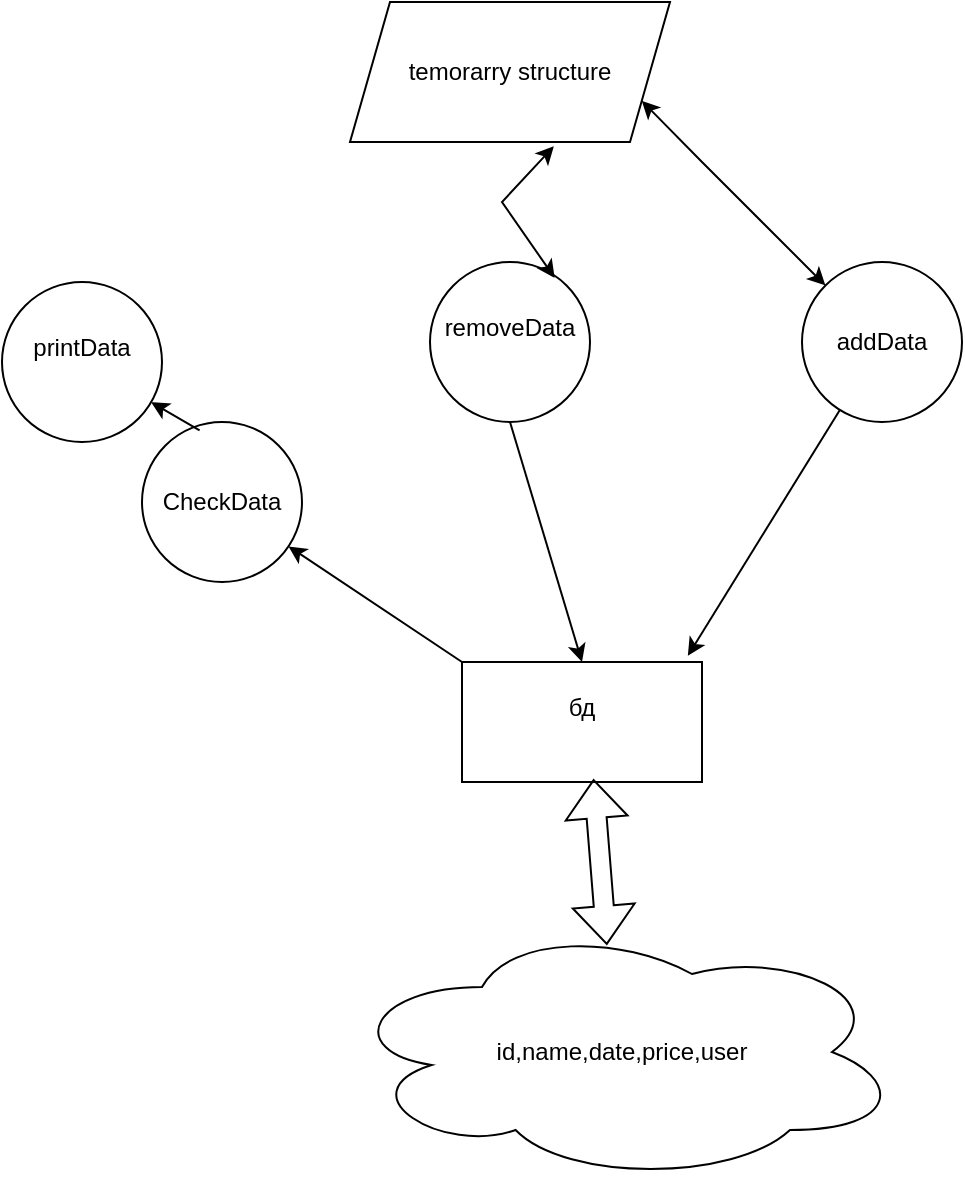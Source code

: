 <mxfile version="23.1.5" type="device">
  <diagram name="Страница — 1" id="QD8C7tTG6nm_mXGDPQDl">
    <mxGraphModel dx="2625" dy="2677" grid="1" gridSize="10" guides="1" tooltips="1" connect="1" arrows="1" fold="1" page="1" pageScale="1" pageWidth="827" pageHeight="1169" math="0" shadow="0">
      <root>
        <mxCell id="0" />
        <mxCell id="1" parent="0" />
        <mxCell id="a_Ar6M0wO6uLuycAa49J-1" value="бд&lt;div&gt;&lt;br/&gt;&lt;/div&gt;" style="rounded=0;whiteSpace=wrap;html=1;" vertex="1" parent="1">
          <mxGeometry x="350" y="280" width="120" height="60" as="geometry" />
        </mxCell>
        <mxCell id="a_Ar6M0wO6uLuycAa49J-2" value="addData" style="ellipse;whiteSpace=wrap;html=1;aspect=fixed;" vertex="1" parent="1">
          <mxGeometry x="520" y="80" width="80" height="80" as="geometry" />
        </mxCell>
        <mxCell id="a_Ar6M0wO6uLuycAa49J-3" value="" style="endArrow=classic;html=1;rounded=0;entryX=0.941;entryY=-0.052;entryDx=0;entryDy=0;entryPerimeter=0;" edge="1" parent="1" source="a_Ar6M0wO6uLuycAa49J-2" target="a_Ar6M0wO6uLuycAa49J-1">
          <mxGeometry width="50" height="50" relative="1" as="geometry">
            <mxPoint x="490" y="290" as="sourcePoint" />
            <mxPoint x="540" y="240" as="targetPoint" />
          </mxGeometry>
        </mxCell>
        <mxCell id="a_Ar6M0wO6uLuycAa49J-4" value="removeData&lt;div&gt;&lt;br/&gt;&lt;/div&gt;" style="ellipse;whiteSpace=wrap;html=1;aspect=fixed;" vertex="1" parent="1">
          <mxGeometry x="334" y="80" width="80" height="80" as="geometry" />
        </mxCell>
        <mxCell id="a_Ar6M0wO6uLuycAa49J-5" value="" style="endArrow=classic;html=1;rounded=0;exitX=0.5;exitY=1;exitDx=0;exitDy=0;entryX=0.5;entryY=0;entryDx=0;entryDy=0;" edge="1" parent="1" source="a_Ar6M0wO6uLuycAa49J-4" target="a_Ar6M0wO6uLuycAa49J-1">
          <mxGeometry width="50" height="50" relative="1" as="geometry">
            <mxPoint x="520" y="310" as="sourcePoint" />
            <mxPoint x="570" y="260" as="targetPoint" />
          </mxGeometry>
        </mxCell>
        <mxCell id="a_Ar6M0wO6uLuycAa49J-6" value="CheckData" style="ellipse;whiteSpace=wrap;html=1;aspect=fixed;" vertex="1" parent="1">
          <mxGeometry x="190" y="160" width="80" height="80" as="geometry" />
        </mxCell>
        <mxCell id="a_Ar6M0wO6uLuycAa49J-8" value="" style="endArrow=classic;html=1;rounded=0;exitX=0;exitY=0;exitDx=0;exitDy=0;" edge="1" parent="1" source="a_Ar6M0wO6uLuycAa49J-1" target="a_Ar6M0wO6uLuycAa49J-6">
          <mxGeometry width="50" height="50" relative="1" as="geometry">
            <mxPoint x="460" y="310" as="sourcePoint" />
            <mxPoint x="510" y="260" as="targetPoint" />
          </mxGeometry>
        </mxCell>
        <mxCell id="a_Ar6M0wO6uLuycAa49J-11" value="printData&lt;div&gt;&lt;br/&gt;&lt;/div&gt;" style="ellipse;whiteSpace=wrap;html=1;aspect=fixed;" vertex="1" parent="1">
          <mxGeometry x="120" y="90" width="80" height="80" as="geometry" />
        </mxCell>
        <mxCell id="a_Ar6M0wO6uLuycAa49J-12" value="" style="endArrow=classic;html=1;rounded=0;exitX=0.36;exitY=0.053;exitDx=0;exitDy=0;exitPerimeter=0;" edge="1" parent="1" source="a_Ar6M0wO6uLuycAa49J-6" target="a_Ar6M0wO6uLuycAa49J-11">
          <mxGeometry width="50" height="50" relative="1" as="geometry">
            <mxPoint x="530" y="200" as="sourcePoint" />
            <mxPoint x="580" y="150" as="targetPoint" />
          </mxGeometry>
        </mxCell>
        <mxCell id="a_Ar6M0wO6uLuycAa49J-13" value="temorarry structure" style="shape=parallelogram;perimeter=parallelogramPerimeter;whiteSpace=wrap;html=1;fixedSize=1;" vertex="1" parent="1">
          <mxGeometry x="294" y="-50" width="160" height="70" as="geometry" />
        </mxCell>
        <mxCell id="a_Ar6M0wO6uLuycAa49J-14" value="" style="endArrow=classic;startArrow=classic;html=1;rounded=0;entryX=0.637;entryY=1.031;entryDx=0;entryDy=0;entryPerimeter=0;exitX=0.779;exitY=0.099;exitDx=0;exitDy=0;exitPerimeter=0;" edge="1" parent="1" source="a_Ar6M0wO6uLuycAa49J-4" target="a_Ar6M0wO6uLuycAa49J-13">
          <mxGeometry width="50" height="50" relative="1" as="geometry">
            <mxPoint x="380" y="100" as="sourcePoint" />
            <mxPoint x="430" y="50" as="targetPoint" />
            <Array as="points">
              <mxPoint x="370" y="50" />
            </Array>
          </mxGeometry>
        </mxCell>
        <mxCell id="a_Ar6M0wO6uLuycAa49J-15" value="" style="endArrow=classic;startArrow=classic;html=1;rounded=0;entryX=1;entryY=0.75;entryDx=0;entryDy=0;" edge="1" parent="1" source="a_Ar6M0wO6uLuycAa49J-2" target="a_Ar6M0wO6uLuycAa49J-13">
          <mxGeometry width="50" height="50" relative="1" as="geometry">
            <mxPoint x="380" y="100" as="sourcePoint" />
            <mxPoint x="430" y="50" as="targetPoint" />
            <Array as="points">
              <mxPoint x="470" y="30" />
            </Array>
          </mxGeometry>
        </mxCell>
        <mxCell id="a_Ar6M0wO6uLuycAa49J-16" value="id,name,date,price,user" style="ellipse;shape=cloud;whiteSpace=wrap;html=1;" vertex="1" parent="1">
          <mxGeometry x="290" y="410" width="280" height="130" as="geometry" />
        </mxCell>
        <mxCell id="a_Ar6M0wO6uLuycAa49J-17" value="" style="shape=flexArrow;endArrow=classic;startArrow=classic;html=1;rounded=0;entryX=0.548;entryY=0.976;entryDx=0;entryDy=0;entryPerimeter=0;exitX=0.473;exitY=0.088;exitDx=0;exitDy=0;exitPerimeter=0;" edge="1" parent="1" source="a_Ar6M0wO6uLuycAa49J-16" target="a_Ar6M0wO6uLuycAa49J-1">
          <mxGeometry width="100" height="100" relative="1" as="geometry">
            <mxPoint x="410" y="410" as="sourcePoint" />
            <mxPoint x="510" y="310" as="targetPoint" />
          </mxGeometry>
        </mxCell>
      </root>
    </mxGraphModel>
  </diagram>
</mxfile>
